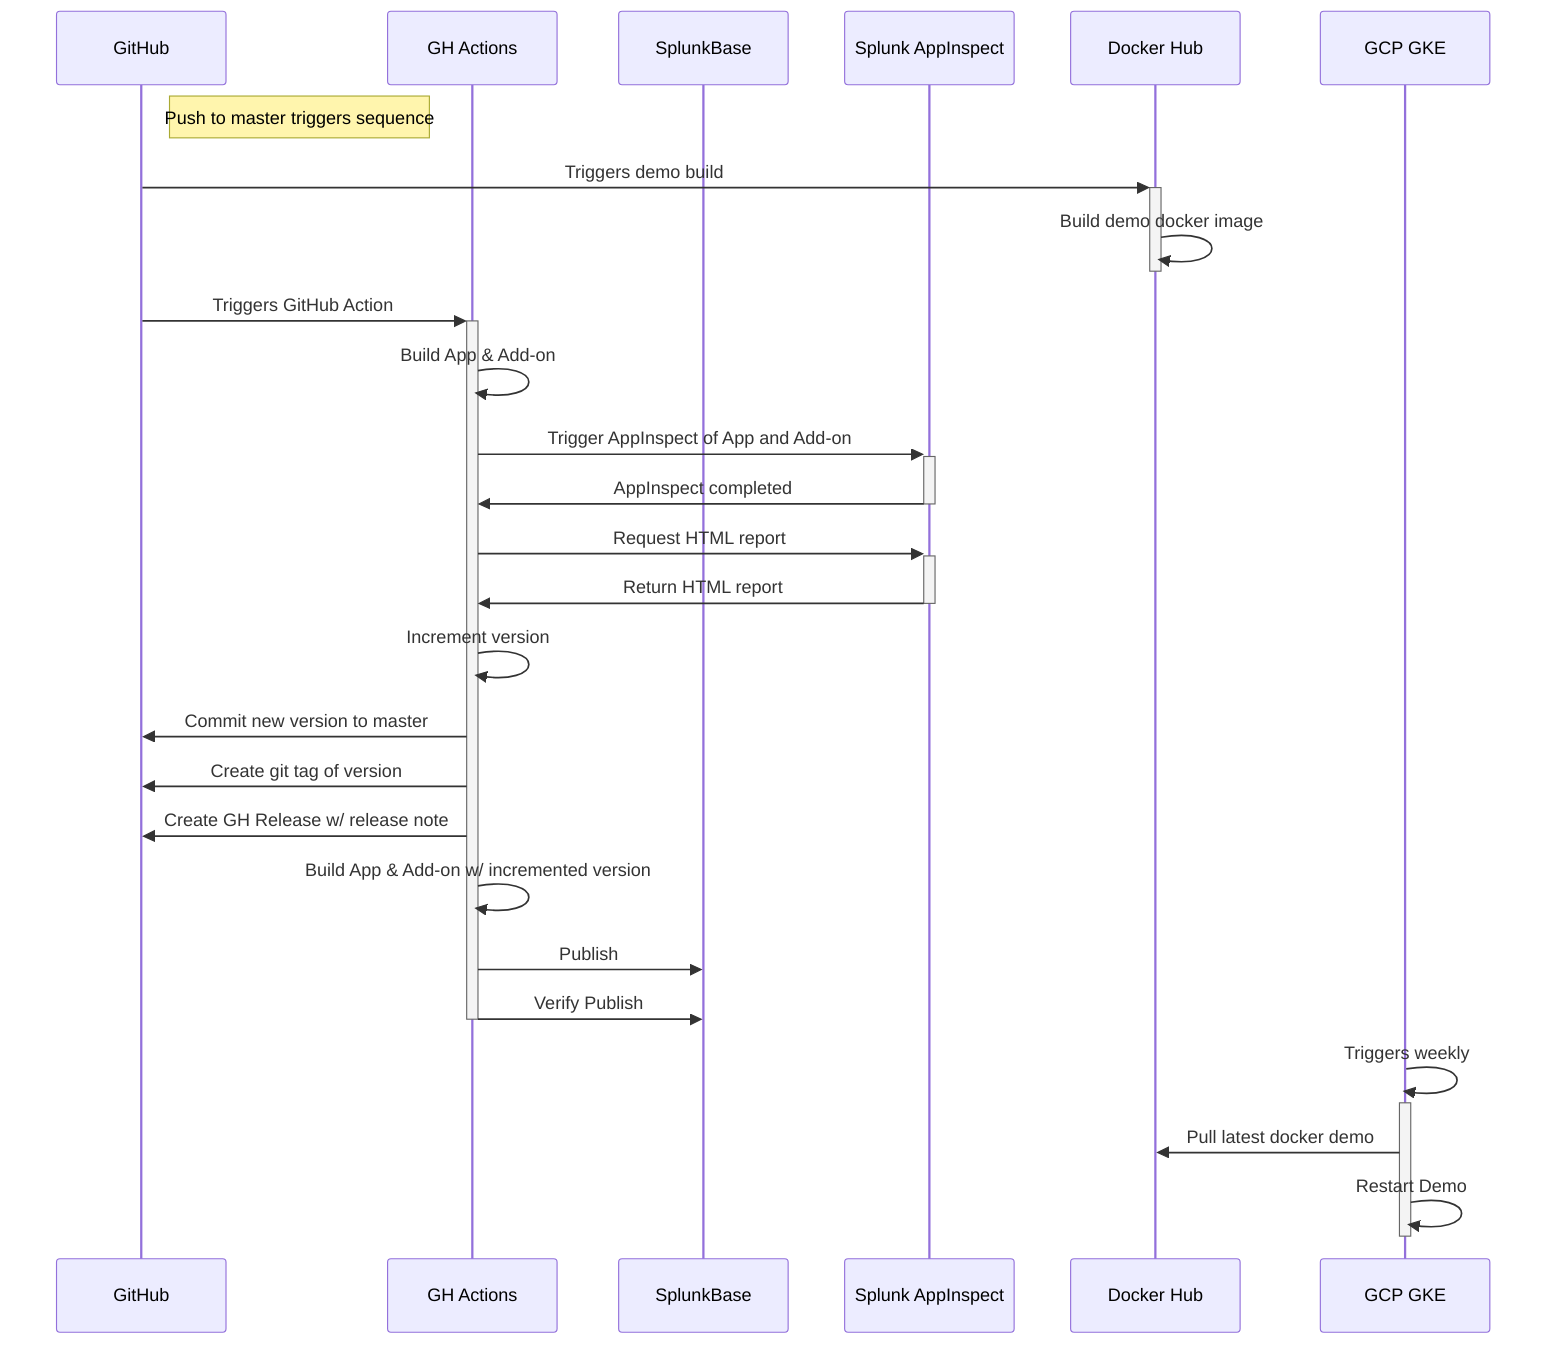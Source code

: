 sequenceDiagram
  %% This is a mermaid file
  %% See https://mermaid-js.github.io

  participant G as GitHub
  note right of G: Push to master triggers sequence
  participant A as GH Actions
  participant S as SplunkBase
  participant I as Splunk AppInspect
  participant D as Docker Hub
  participant K as GCP GKE

  G->>+D: Triggers demo build
  D->>-D: Build demo docker image
  
  G->>+A: Triggers GitHub Action
  A->>A: Build App & Add-on
  A->>+I: Trigger AppInspect of App and Add-on
  I->>-A: AppInspect completed
  A->>+I: Request HTML report
  I->>-A: Return HTML report
  A->>A: Increment version
  A->>G: Commit new version to master
  A->>G: Create git tag of version
  A->>G: Create GH Release w/ release note
  A->>A: Build App & Add-on w/ incremented version
  A->>S: Publish
  A->>-S: Verify Publish
  
	K->>+K: Triggers weekly
  K->>D: Pull latest docker demo
  K->>-K: Restart Demo